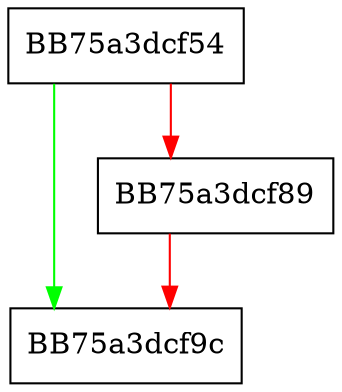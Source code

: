 digraph push_recursion {
  node [shape="box"];
  graph [splines=ortho];
  BB75a3dcf54 -> BB75a3dcf9c [color="green"];
  BB75a3dcf54 -> BB75a3dcf89 [color="red"];
  BB75a3dcf89 -> BB75a3dcf9c [color="red"];
}